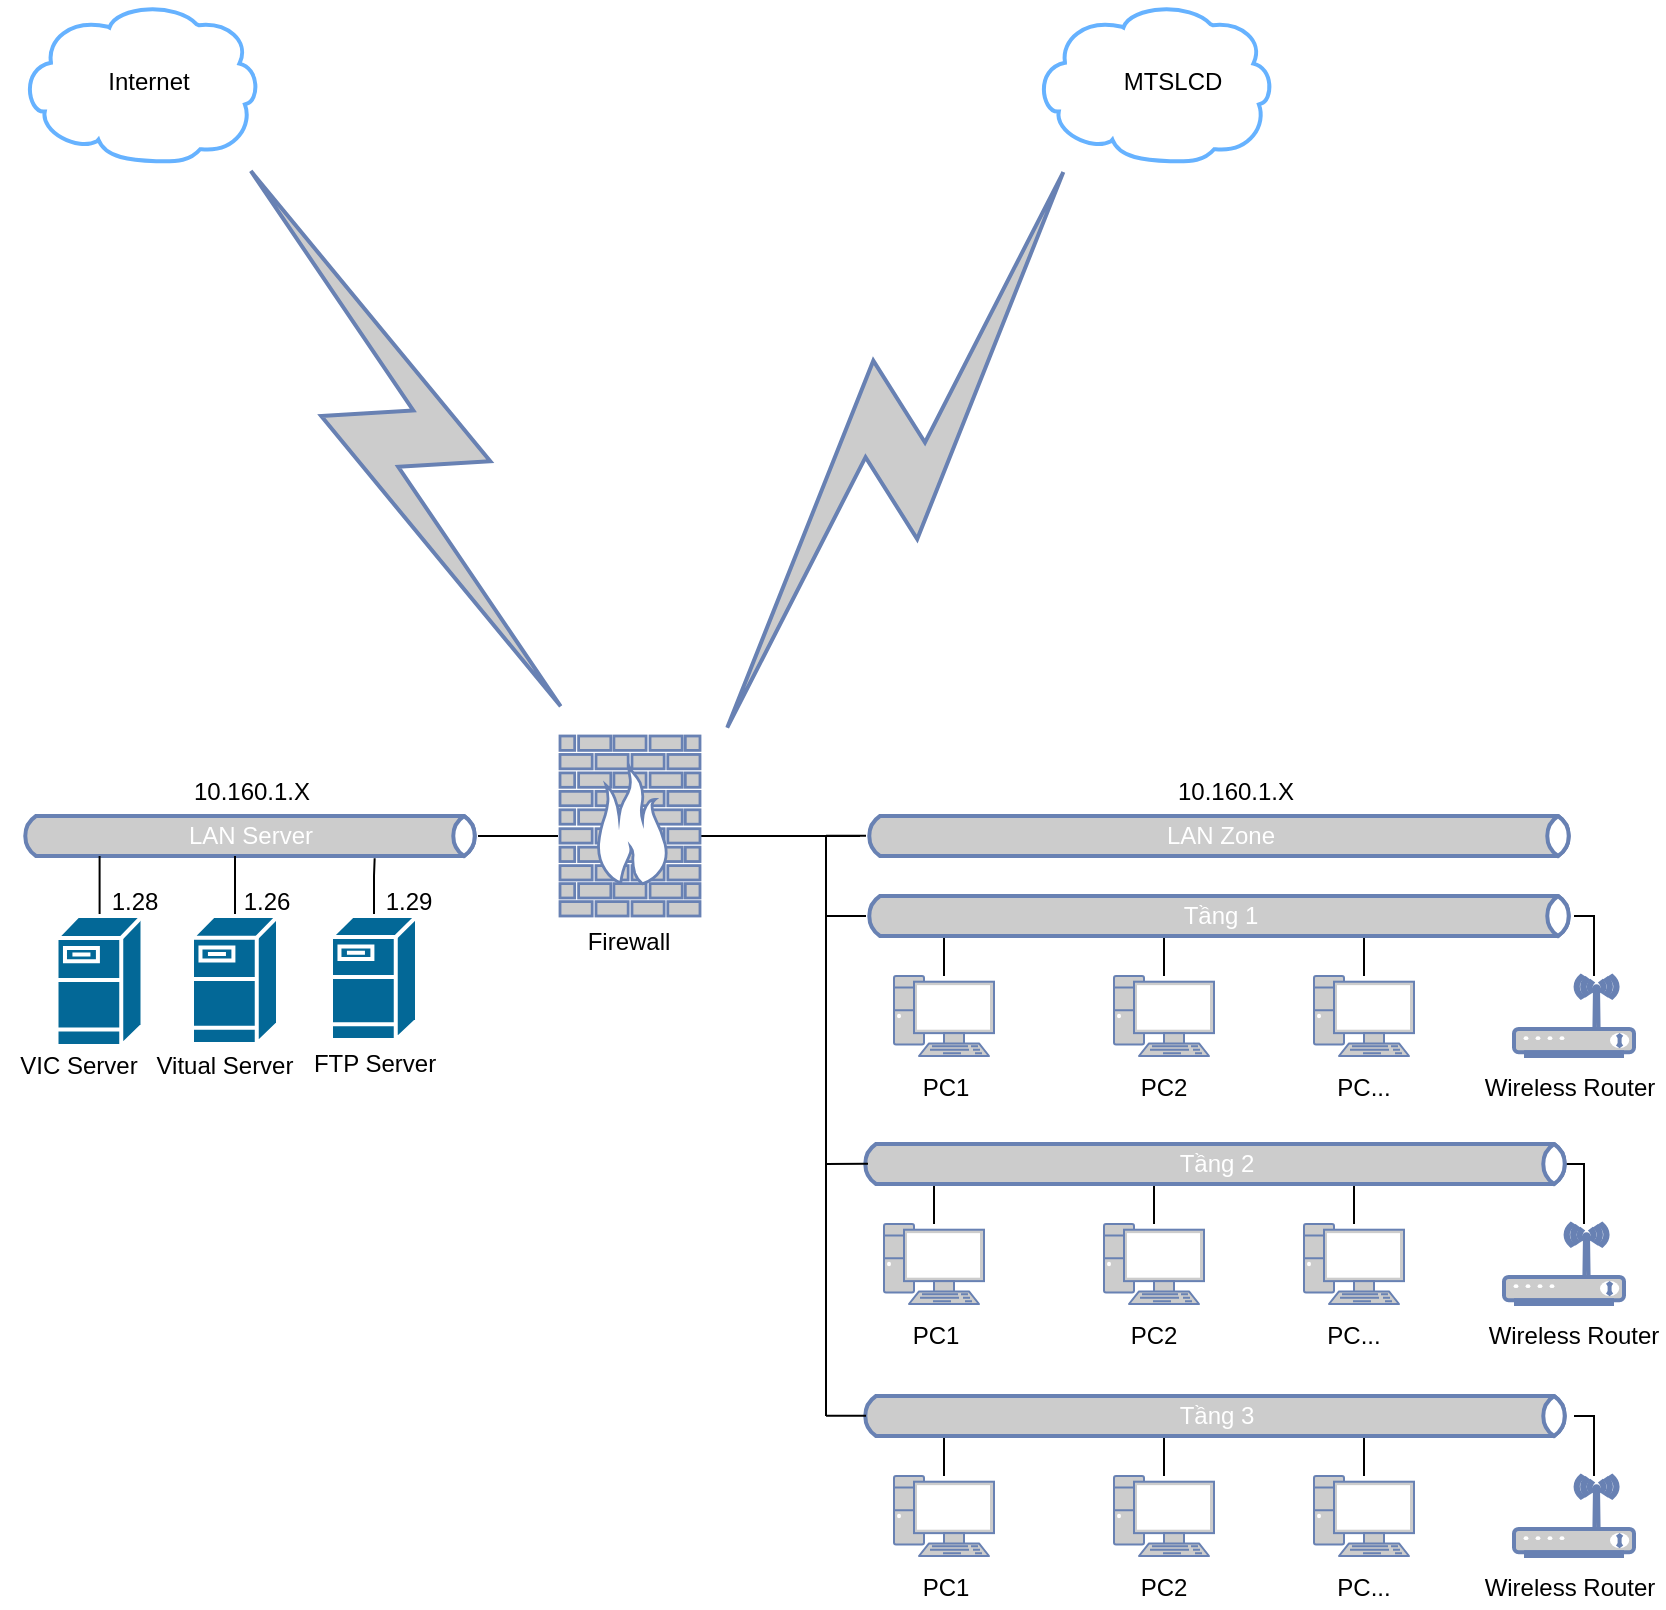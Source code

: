 <mxfile version="16.2.2" type="github">
  <diagram id="vFVZr5ZUK7QjxJgk3TGd" name="Page-1">
    <mxGraphModel dx="1038" dy="579" grid="0" gridSize="10" guides="1" tooltips="1" connect="1" arrows="1" fold="1" page="1" pageScale="1" pageWidth="850" pageHeight="1100" math="0" shadow="0">
      <root>
        <mxCell id="0" />
        <mxCell id="1" parent="0" />
        <mxCell id="_GwrwizW0Nzzv00RuE5P-2" value="LAN Zone" style="html=1;outlineConnect=0;fillColor=#CCCCCC;strokeColor=#6881B3;gradientColor=none;gradientDirection=north;strokeWidth=2;shape=mxgraph.networks.bus;gradientColor=none;gradientDirection=north;fontColor=#ffffff;perimeter=backbonePerimeter;backboneSize=20;" parent="1" vertex="1">
          <mxGeometry x="432" y="427" width="355" height="20" as="geometry" />
        </mxCell>
        <mxCell id="_GwrwizW0Nzzv00RuE5P-4" value="LAN Server" style="html=1;outlineConnect=0;fillColor=#CCCCCC;strokeColor=#6881B3;gradientColor=none;gradientDirection=north;strokeWidth=2;shape=mxgraph.networks.bus;gradientColor=none;gradientDirection=north;fontColor=#ffffff;perimeter=backbonePerimeter;backboneSize=20;" parent="1" vertex="1">
          <mxGeometry x="10" y="427" width="230" height="20" as="geometry" />
        </mxCell>
        <mxCell id="_GwrwizW0Nzzv00RuE5P-23" style="edgeStyle=none;rounded=0;orthogonalLoop=1;jettySize=auto;html=1;endArrow=none;endFill=0;" parent="1" source="_GwrwizW0Nzzv00RuE5P-6" target="_GwrwizW0Nzzv00RuE5P-22" edge="1">
          <mxGeometry relative="1" as="geometry" />
        </mxCell>
        <mxCell id="_GwrwizW0Nzzv00RuE5P-6" value="" style="fontColor=#0066CC;verticalAlign=top;verticalLabelPosition=bottom;labelPosition=center;align=center;html=1;outlineConnect=0;fillColor=#CCCCCC;strokeColor=#6881B3;gradientColor=none;gradientDirection=north;strokeWidth=2;shape=mxgraph.networks.pc;" parent="1" vertex="1">
          <mxGeometry x="447" y="507" width="50" height="40" as="geometry" />
        </mxCell>
        <mxCell id="_GwrwizW0Nzzv00RuE5P-8" value="" style="fontColor=#0066CC;verticalAlign=top;verticalLabelPosition=bottom;labelPosition=center;align=center;html=1;outlineConnect=0;fillColor=#CCCCCC;strokeColor=#6881B3;gradientColor=none;gradientDirection=north;strokeWidth=2;shape=mxgraph.networks.wireless_modem;" parent="1" vertex="1">
          <mxGeometry x="757" y="507" width="60" height="40" as="geometry" />
        </mxCell>
        <mxCell id="_GwrwizW0Nzzv00RuE5P-24" style="edgeStyle=none;rounded=0;orthogonalLoop=1;jettySize=auto;html=1;endArrow=none;endFill=0;" parent="1" source="_GwrwizW0Nzzv00RuE5P-9" target="_GwrwizW0Nzzv00RuE5P-22" edge="1">
          <mxGeometry relative="1" as="geometry" />
        </mxCell>
        <mxCell id="_GwrwizW0Nzzv00RuE5P-9" value="" style="fontColor=#0066CC;verticalAlign=top;verticalLabelPosition=bottom;labelPosition=center;align=center;html=1;outlineConnect=0;fillColor=#CCCCCC;strokeColor=#6881B3;gradientColor=none;gradientDirection=north;strokeWidth=2;shape=mxgraph.networks.pc;" parent="1" vertex="1">
          <mxGeometry x="557" y="507" width="50" height="40" as="geometry" />
        </mxCell>
        <mxCell id="_GwrwizW0Nzzv00RuE5P-25" style="edgeStyle=none;rounded=0;orthogonalLoop=1;jettySize=auto;html=1;endArrow=none;endFill=0;" parent="1" source="_GwrwizW0Nzzv00RuE5P-11" target="_GwrwizW0Nzzv00RuE5P-22" edge="1">
          <mxGeometry relative="1" as="geometry" />
        </mxCell>
        <mxCell id="_GwrwizW0Nzzv00RuE5P-11" value="" style="fontColor=#0066CC;verticalAlign=top;verticalLabelPosition=bottom;labelPosition=center;align=center;html=1;outlineConnect=0;fillColor=#CCCCCC;strokeColor=#6881B3;gradientColor=none;gradientDirection=north;strokeWidth=2;shape=mxgraph.networks.pc;" parent="1" vertex="1">
          <mxGeometry x="657" y="507" width="50" height="40" as="geometry" />
        </mxCell>
        <mxCell id="_GwrwizW0Nzzv00RuE5P-18" value="PC1" style="text;html=1;strokeColor=none;fillColor=none;align=center;verticalAlign=middle;whiteSpace=wrap;rounded=0;" parent="1" vertex="1">
          <mxGeometry x="443" y="553" width="60" height="20" as="geometry" />
        </mxCell>
        <mxCell id="_GwrwizW0Nzzv00RuE5P-19" value="PC2" style="text;html=1;strokeColor=none;fillColor=none;align=center;verticalAlign=middle;whiteSpace=wrap;rounded=0;" parent="1" vertex="1">
          <mxGeometry x="552" y="553" width="60" height="20" as="geometry" />
        </mxCell>
        <mxCell id="_GwrwizW0Nzzv00RuE5P-20" value="PC..." style="text;html=1;strokeColor=none;fillColor=none;align=center;verticalAlign=middle;whiteSpace=wrap;rounded=0;" parent="1" vertex="1">
          <mxGeometry x="652" y="553" width="60" height="20" as="geometry" />
        </mxCell>
        <mxCell id="_GwrwizW0Nzzv00RuE5P-21" value="Wireless Router" style="text;html=1;strokeColor=none;fillColor=none;align=center;verticalAlign=middle;whiteSpace=wrap;rounded=0;" parent="1" vertex="1">
          <mxGeometry x="740" y="553" width="90" height="20" as="geometry" />
        </mxCell>
        <mxCell id="_GwrwizW0Nzzv00RuE5P-27" style="edgeStyle=orthogonalEdgeStyle;rounded=0;orthogonalLoop=1;jettySize=auto;html=1;endArrow=none;endFill=0;" parent="1" target="_GwrwizW0Nzzv00RuE5P-8" edge="1">
          <mxGeometry relative="1" as="geometry">
            <mxPoint x="827" y="507" as="targetPoint" />
            <mxPoint x="787" y="477" as="sourcePoint" />
            <Array as="points">
              <mxPoint x="797" y="477" />
            </Array>
          </mxGeometry>
        </mxCell>
        <mxCell id="_GwrwizW0Nzzv00RuE5P-22" value="Tầng 1" style="html=1;outlineConnect=0;fillColor=#CCCCCC;strokeColor=#6881B3;gradientColor=none;gradientDirection=north;strokeWidth=2;shape=mxgraph.networks.bus;gradientColor=none;gradientDirection=north;fontColor=#ffffff;perimeter=backbonePerimeter;backboneSize=20;" parent="1" vertex="1">
          <mxGeometry x="432" y="467" width="355" height="20" as="geometry" />
        </mxCell>
        <mxCell id="_GwrwizW0Nzzv00RuE5P-28" style="edgeStyle=none;rounded=0;orthogonalLoop=1;jettySize=auto;html=1;endArrow=none;endFill=0;" parent="1" source="_GwrwizW0Nzzv00RuE5P-29" target="_GwrwizW0Nzzv00RuE5P-40" edge="1">
          <mxGeometry relative="1" as="geometry" />
        </mxCell>
        <mxCell id="_GwrwizW0Nzzv00RuE5P-29" value="" style="fontColor=#0066CC;verticalAlign=top;verticalLabelPosition=bottom;labelPosition=center;align=center;html=1;outlineConnect=0;fillColor=#CCCCCC;strokeColor=#6881B3;gradientColor=none;gradientDirection=north;strokeWidth=2;shape=mxgraph.networks.pc;" parent="1" vertex="1">
          <mxGeometry x="442" y="631" width="50" height="40" as="geometry" />
        </mxCell>
        <mxCell id="_GwrwizW0Nzzv00RuE5P-30" value="" style="fontColor=#0066CC;verticalAlign=top;verticalLabelPosition=bottom;labelPosition=center;align=center;html=1;outlineConnect=0;fillColor=#CCCCCC;strokeColor=#6881B3;gradientColor=none;gradientDirection=north;strokeWidth=2;shape=mxgraph.networks.wireless_modem;" parent="1" vertex="1">
          <mxGeometry x="752" y="631" width="60" height="40" as="geometry" />
        </mxCell>
        <mxCell id="_GwrwizW0Nzzv00RuE5P-31" style="edgeStyle=none;rounded=0;orthogonalLoop=1;jettySize=auto;html=1;endArrow=none;endFill=0;" parent="1" source="_GwrwizW0Nzzv00RuE5P-32" target="_GwrwizW0Nzzv00RuE5P-40" edge="1">
          <mxGeometry relative="1" as="geometry" />
        </mxCell>
        <mxCell id="_GwrwizW0Nzzv00RuE5P-32" value="" style="fontColor=#0066CC;verticalAlign=top;verticalLabelPosition=bottom;labelPosition=center;align=center;html=1;outlineConnect=0;fillColor=#CCCCCC;strokeColor=#6881B3;gradientColor=none;gradientDirection=north;strokeWidth=2;shape=mxgraph.networks.pc;" parent="1" vertex="1">
          <mxGeometry x="552" y="631" width="50" height="40" as="geometry" />
        </mxCell>
        <mxCell id="_GwrwizW0Nzzv00RuE5P-33" style="edgeStyle=none;rounded=0;orthogonalLoop=1;jettySize=auto;html=1;endArrow=none;endFill=0;" parent="1" source="_GwrwizW0Nzzv00RuE5P-34" target="_GwrwizW0Nzzv00RuE5P-40" edge="1">
          <mxGeometry relative="1" as="geometry" />
        </mxCell>
        <mxCell id="_GwrwizW0Nzzv00RuE5P-34" value="" style="fontColor=#0066CC;verticalAlign=top;verticalLabelPosition=bottom;labelPosition=center;align=center;html=1;outlineConnect=0;fillColor=#CCCCCC;strokeColor=#6881B3;gradientColor=none;gradientDirection=north;strokeWidth=2;shape=mxgraph.networks.pc;" parent="1" vertex="1">
          <mxGeometry x="652" y="631" width="50" height="40" as="geometry" />
        </mxCell>
        <mxCell id="_GwrwizW0Nzzv00RuE5P-35" value="PC1" style="text;html=1;strokeColor=none;fillColor=none;align=center;verticalAlign=middle;whiteSpace=wrap;rounded=0;" parent="1" vertex="1">
          <mxGeometry x="438" y="677" width="60" height="20" as="geometry" />
        </mxCell>
        <mxCell id="_GwrwizW0Nzzv00RuE5P-36" value="PC2" style="text;html=1;strokeColor=none;fillColor=none;align=center;verticalAlign=middle;whiteSpace=wrap;rounded=0;" parent="1" vertex="1">
          <mxGeometry x="547" y="677" width="60" height="20" as="geometry" />
        </mxCell>
        <mxCell id="_GwrwizW0Nzzv00RuE5P-37" value="PC..." style="text;html=1;strokeColor=none;fillColor=none;align=center;verticalAlign=middle;whiteSpace=wrap;rounded=0;" parent="1" vertex="1">
          <mxGeometry x="647" y="677" width="60" height="20" as="geometry" />
        </mxCell>
        <mxCell id="_GwrwizW0Nzzv00RuE5P-38" value="Wireless Router" style="text;html=1;strokeColor=none;fillColor=none;align=center;verticalAlign=middle;whiteSpace=wrap;rounded=0;" parent="1" vertex="1">
          <mxGeometry x="742" y="677" width="90" height="20" as="geometry" />
        </mxCell>
        <mxCell id="_GwrwizW0Nzzv00RuE5P-39" style="edgeStyle=orthogonalEdgeStyle;rounded=0;orthogonalLoop=1;jettySize=auto;html=1;endArrow=none;endFill=0;" parent="1" target="_GwrwizW0Nzzv00RuE5P-30" edge="1">
          <mxGeometry relative="1" as="geometry">
            <mxPoint x="822" y="631" as="targetPoint" />
            <mxPoint x="782" y="601" as="sourcePoint" />
            <Array as="points">
              <mxPoint x="792" y="601" />
            </Array>
          </mxGeometry>
        </mxCell>
        <mxCell id="_GwrwizW0Nzzv00RuE5P-40" value="Tầng 2" style="html=1;outlineConnect=0;fillColor=#CCCCCC;strokeColor=#6881B3;gradientColor=none;gradientDirection=north;strokeWidth=2;shape=mxgraph.networks.bus;gradientColor=none;gradientDirection=north;fontColor=#ffffff;perimeter=backbonePerimeter;backboneSize=20;" parent="1" vertex="1">
          <mxGeometry x="430" y="591" width="355" height="20" as="geometry" />
        </mxCell>
        <mxCell id="_GwrwizW0Nzzv00RuE5P-41" style="edgeStyle=none;rounded=0;orthogonalLoop=1;jettySize=auto;html=1;endArrow=none;endFill=0;" parent="1" source="_GwrwizW0Nzzv00RuE5P-42" target="_GwrwizW0Nzzv00RuE5P-53" edge="1">
          <mxGeometry relative="1" as="geometry" />
        </mxCell>
        <mxCell id="_GwrwizW0Nzzv00RuE5P-42" value="" style="fontColor=#0066CC;verticalAlign=top;verticalLabelPosition=bottom;labelPosition=center;align=center;html=1;outlineConnect=0;fillColor=#CCCCCC;strokeColor=#6881B3;gradientColor=none;gradientDirection=north;strokeWidth=2;shape=mxgraph.networks.pc;" parent="1" vertex="1">
          <mxGeometry x="447" y="757" width="50" height="40" as="geometry" />
        </mxCell>
        <mxCell id="_GwrwizW0Nzzv00RuE5P-43" value="" style="fontColor=#0066CC;verticalAlign=top;verticalLabelPosition=bottom;labelPosition=center;align=center;html=1;outlineConnect=0;fillColor=#CCCCCC;strokeColor=#6881B3;gradientColor=none;gradientDirection=north;strokeWidth=2;shape=mxgraph.networks.wireless_modem;" parent="1" vertex="1">
          <mxGeometry x="757" y="757" width="60" height="40" as="geometry" />
        </mxCell>
        <mxCell id="_GwrwizW0Nzzv00RuE5P-44" style="edgeStyle=none;rounded=0;orthogonalLoop=1;jettySize=auto;html=1;endArrow=none;endFill=0;" parent="1" source="_GwrwizW0Nzzv00RuE5P-45" target="_GwrwizW0Nzzv00RuE5P-53" edge="1">
          <mxGeometry relative="1" as="geometry" />
        </mxCell>
        <mxCell id="_GwrwizW0Nzzv00RuE5P-45" value="" style="fontColor=#0066CC;verticalAlign=top;verticalLabelPosition=bottom;labelPosition=center;align=center;html=1;outlineConnect=0;fillColor=#CCCCCC;strokeColor=#6881B3;gradientColor=none;gradientDirection=north;strokeWidth=2;shape=mxgraph.networks.pc;" parent="1" vertex="1">
          <mxGeometry x="557" y="757" width="50" height="40" as="geometry" />
        </mxCell>
        <mxCell id="_GwrwizW0Nzzv00RuE5P-46" style="edgeStyle=none;rounded=0;orthogonalLoop=1;jettySize=auto;html=1;endArrow=none;endFill=0;" parent="1" source="_GwrwizW0Nzzv00RuE5P-47" target="_GwrwizW0Nzzv00RuE5P-53" edge="1">
          <mxGeometry relative="1" as="geometry" />
        </mxCell>
        <mxCell id="_GwrwizW0Nzzv00RuE5P-47" value="" style="fontColor=#0066CC;verticalAlign=top;verticalLabelPosition=bottom;labelPosition=center;align=center;html=1;outlineConnect=0;fillColor=#CCCCCC;strokeColor=#6881B3;gradientColor=none;gradientDirection=north;strokeWidth=2;shape=mxgraph.networks.pc;" parent="1" vertex="1">
          <mxGeometry x="657" y="757" width="50" height="40" as="geometry" />
        </mxCell>
        <mxCell id="_GwrwizW0Nzzv00RuE5P-48" value="PC1" style="text;html=1;strokeColor=none;fillColor=none;align=center;verticalAlign=middle;whiteSpace=wrap;rounded=0;" parent="1" vertex="1">
          <mxGeometry x="443" y="803" width="60" height="20" as="geometry" />
        </mxCell>
        <mxCell id="_GwrwizW0Nzzv00RuE5P-49" value="PC2" style="text;html=1;strokeColor=none;fillColor=none;align=center;verticalAlign=middle;whiteSpace=wrap;rounded=0;" parent="1" vertex="1">
          <mxGeometry x="552" y="803" width="60" height="20" as="geometry" />
        </mxCell>
        <mxCell id="_GwrwizW0Nzzv00RuE5P-50" value="PC..." style="text;html=1;strokeColor=none;fillColor=none;align=center;verticalAlign=middle;whiteSpace=wrap;rounded=0;" parent="1" vertex="1">
          <mxGeometry x="652" y="803" width="60" height="20" as="geometry" />
        </mxCell>
        <mxCell id="_GwrwizW0Nzzv00RuE5P-51" value="Wireless Router" style="text;html=1;strokeColor=none;fillColor=none;align=center;verticalAlign=middle;whiteSpace=wrap;rounded=0;" parent="1" vertex="1">
          <mxGeometry x="740" y="803" width="90" height="20" as="geometry" />
        </mxCell>
        <mxCell id="_GwrwizW0Nzzv00RuE5P-52" style="edgeStyle=orthogonalEdgeStyle;rounded=0;orthogonalLoop=1;jettySize=auto;html=1;endArrow=none;endFill=0;" parent="1" target="_GwrwizW0Nzzv00RuE5P-43" edge="1">
          <mxGeometry relative="1" as="geometry">
            <mxPoint x="827" y="757" as="targetPoint" />
            <mxPoint x="787" y="727" as="sourcePoint" />
            <Array as="points">
              <mxPoint x="797" y="727" />
            </Array>
          </mxGeometry>
        </mxCell>
        <mxCell id="_GwrwizW0Nzzv00RuE5P-53" value="Tầng 3" style="html=1;outlineConnect=0;fillColor=#CCCCCC;strokeColor=#6881B3;gradientColor=none;gradientDirection=north;strokeWidth=2;shape=mxgraph.networks.bus;gradientColor=none;gradientDirection=north;fontColor=#ffffff;perimeter=backbonePerimeter;backboneSize=20;" parent="1" vertex="1">
          <mxGeometry x="430" y="717" width="355" height="20" as="geometry" />
        </mxCell>
        <mxCell id="_GwrwizW0Nzzv00RuE5P-60" value="" style="endArrow=none;html=1;rounded=0;" parent="1" edge="1">
          <mxGeometry width="50" height="50" relative="1" as="geometry">
            <mxPoint x="413" y="727" as="sourcePoint" />
            <mxPoint x="413" y="437" as="targetPoint" />
          </mxGeometry>
        </mxCell>
        <mxCell id="_GwrwizW0Nzzv00RuE5P-61" value="" style="endArrow=none;html=1;rounded=0;" parent="1" edge="1">
          <mxGeometry width="50" height="50" relative="1" as="geometry">
            <mxPoint x="413" y="477" as="sourcePoint" />
            <mxPoint x="433" y="477" as="targetPoint" />
          </mxGeometry>
        </mxCell>
        <mxCell id="_GwrwizW0Nzzv00RuE5P-62" value="" style="endArrow=none;html=1;rounded=0;" parent="1" edge="1">
          <mxGeometry width="50" height="50" relative="1" as="geometry">
            <mxPoint x="413" y="436.83" as="sourcePoint" />
            <mxPoint x="433" y="436.83" as="targetPoint" />
          </mxGeometry>
        </mxCell>
        <mxCell id="_GwrwizW0Nzzv00RuE5P-63" value="" style="endArrow=none;html=1;rounded=0;" parent="1" edge="1">
          <mxGeometry width="50" height="50" relative="1" as="geometry">
            <mxPoint x="413" y="601" as="sourcePoint" />
            <mxPoint x="434" y="600.83" as="targetPoint" />
          </mxGeometry>
        </mxCell>
        <mxCell id="_GwrwizW0Nzzv00RuE5P-64" value="" style="endArrow=none;html=1;rounded=0;" parent="1" edge="1">
          <mxGeometry width="50" height="50" relative="1" as="geometry">
            <mxPoint x="413" y="726.83" as="sourcePoint" />
            <mxPoint x="433" y="726.83" as="targetPoint" />
          </mxGeometry>
        </mxCell>
        <mxCell id="_GwrwizW0Nzzv00RuE5P-88" style="edgeStyle=orthogonalEdgeStyle;rounded=0;orthogonalLoop=1;jettySize=auto;html=1;endArrow=none;endFill=0;" parent="1" source="_GwrwizW0Nzzv00RuE5P-67" target="_GwrwizW0Nzzv00RuE5P-4" edge="1">
          <mxGeometry relative="1" as="geometry">
            <Array as="points">
              <mxPoint x="118" y="447" />
              <mxPoint x="118" y="447" />
            </Array>
          </mxGeometry>
        </mxCell>
        <mxCell id="_GwrwizW0Nzzv00RuE5P-67" value="" style="shape=mxgraph.cisco.servers.fileserver;sketch=0;html=1;pointerEvents=1;dashed=0;fillColor=#036897;strokeColor=#ffffff;strokeWidth=2;verticalLabelPosition=bottom;verticalAlign=top;align=center;outlineConnect=0;" parent="1" vertex="1">
          <mxGeometry x="96" y="477" width="43" height="64" as="geometry" />
        </mxCell>
        <mxCell id="_GwrwizW0Nzzv00RuE5P-68" value="Vitual Server" style="text;html=1;strokeColor=none;fillColor=none;align=center;verticalAlign=middle;whiteSpace=wrap;rounded=0;" parent="1" vertex="1">
          <mxGeometry x="73" y="542" width="78.5" height="20" as="geometry" />
        </mxCell>
        <mxCell id="_GwrwizW0Nzzv00RuE5P-97" style="edgeStyle=orthogonalEdgeStyle;rounded=0;orthogonalLoop=1;jettySize=auto;html=1;endArrow=none;endFill=0;" parent="1" source="_GwrwizW0Nzzv00RuE5P-69" edge="1">
          <mxGeometry relative="1" as="geometry">
            <mxPoint x="430" y="437" as="targetPoint" />
            <Array as="points">
              <mxPoint x="370" y="437" />
              <mxPoint x="370" y="437" />
            </Array>
          </mxGeometry>
        </mxCell>
        <mxCell id="_GwrwizW0Nzzv00RuE5P-100" style="edgeStyle=none;rounded=0;orthogonalLoop=1;jettySize=auto;html=1;endArrow=none;endFill=0;" parent="1" edge="1">
          <mxGeometry relative="1" as="geometry">
            <mxPoint x="279" y="437" as="sourcePoint" />
            <mxPoint x="239" y="437" as="targetPoint" />
          </mxGeometry>
        </mxCell>
        <mxCell id="_GwrwizW0Nzzv00RuE5P-69" value="" style="fontColor=#0066CC;verticalAlign=top;verticalLabelPosition=bottom;labelPosition=center;align=center;html=1;outlineConnect=0;fillColor=#CCCCCC;strokeColor=#6881B3;gradientColor=none;gradientDirection=north;strokeWidth=2;shape=mxgraph.networks.firewall;" parent="1" vertex="1">
          <mxGeometry x="280" y="387" width="70" height="90" as="geometry" />
        </mxCell>
        <mxCell id="_GwrwizW0Nzzv00RuE5P-70" value="" style="shape=mxgraph.cisco.storage.cloud;sketch=0;html=1;pointerEvents=1;dashed=0;fillColor=none;strokeColor=#66B2FF;strokeWidth=2;verticalLabelPosition=bottom;verticalAlign=top;align=center;outlineConnect=0;" parent="1" vertex="1">
          <mxGeometry x="10" y="20" width="120" height="80" as="geometry" />
        </mxCell>
        <mxCell id="_GwrwizW0Nzzv00RuE5P-71" value="" style="shape=mxgraph.cisco.storage.cloud;sketch=0;html=1;pointerEvents=1;dashed=0;fillColor=none;strokeColor=#66B2FF;strokeWidth=2;verticalLabelPosition=bottom;verticalAlign=top;align=center;outlineConnect=0;" parent="1" vertex="1">
          <mxGeometry x="517" y="20" width="120" height="80" as="geometry" />
        </mxCell>
        <mxCell id="_GwrwizW0Nzzv00RuE5P-72" value="Internet" style="text;html=1;strokeColor=none;fillColor=none;align=center;verticalAlign=middle;whiteSpace=wrap;rounded=0;" parent="1" vertex="1">
          <mxGeometry x="34.5" y="50" width="78.5" height="20" as="geometry" />
        </mxCell>
        <mxCell id="_GwrwizW0Nzzv00RuE5P-73" value="MTSLCD" style="text;html=1;strokeColor=none;fillColor=none;align=center;verticalAlign=middle;whiteSpace=wrap;rounded=0;" parent="1" vertex="1">
          <mxGeometry x="547" y="50" width="78.5" height="20" as="geometry" />
        </mxCell>
        <mxCell id="_GwrwizW0Nzzv00RuE5P-74" value="Firewall" style="text;html=1;strokeColor=none;fillColor=none;align=center;verticalAlign=middle;whiteSpace=wrap;rounded=0;" parent="1" vertex="1">
          <mxGeometry x="275" y="480" width="78.5" height="20" as="geometry" />
        </mxCell>
        <mxCell id="_GwrwizW0Nzzv00RuE5P-76" value="" style="html=1;outlineConnect=0;fillColor=#CCCCCC;strokeColor=#6881B3;gradientColor=none;gradientDirection=north;strokeWidth=2;shape=mxgraph.networks.comm_link_edge;html=1;rounded=0;endArrow=none;endFill=0;entryX=0.2;entryY=0.87;entryDx=0;entryDy=0;entryPerimeter=0;exitX=1.061;exitY=0.125;exitDx=0;exitDy=0;exitPerimeter=0;" parent="1" source="_GwrwizW0Nzzv00RuE5P-69" target="_GwrwizW0Nzzv00RuE5P-71" edge="1">
          <mxGeometry width="100" height="100" relative="1" as="geometry">
            <mxPoint x="354.25" y="190" as="sourcePoint" />
            <mxPoint x="454.25" y="90" as="targetPoint" />
          </mxGeometry>
        </mxCell>
        <mxCell id="_GwrwizW0Nzzv00RuE5P-79" value="" style="html=1;outlineConnect=0;fillColor=#CCCCCC;strokeColor=#6881B3;gradientColor=none;gradientDirection=north;strokeWidth=2;shape=mxgraph.networks.comm_link_edge;html=1;rounded=0;endArrow=none;endFill=0;entryX=0.89;entryY=0.87;entryDx=0;entryDy=0;entryPerimeter=0;" parent="1" source="_GwrwizW0Nzzv00RuE5P-69" target="_GwrwizW0Nzzv00RuE5P-70" edge="1">
          <mxGeometry width="100" height="100" relative="1" as="geometry">
            <mxPoint x="270" y="190" as="sourcePoint" />
            <mxPoint x="340" y="80" as="targetPoint" />
          </mxGeometry>
        </mxCell>
        <mxCell id="_GwrwizW0Nzzv00RuE5P-80" value="10.160.1.X" style="text;html=1;strokeColor=none;fillColor=none;align=center;verticalAlign=middle;whiteSpace=wrap;rounded=0;" parent="1" vertex="1">
          <mxGeometry x="588" y="405" width="60" height="20" as="geometry" />
        </mxCell>
        <mxCell id="_GwrwizW0Nzzv00RuE5P-81" value="10.160.1.X" style="text;html=1;strokeColor=none;fillColor=none;align=center;verticalAlign=middle;whiteSpace=wrap;rounded=0;" parent="1" vertex="1">
          <mxGeometry x="95.5" y="405" width="60" height="20" as="geometry" />
        </mxCell>
        <mxCell id="_GwrwizW0Nzzv00RuE5P-91" style="edgeStyle=orthogonalEdgeStyle;rounded=0;orthogonalLoop=1;jettySize=auto;html=1;entryX=0.771;entryY=1.055;entryDx=0;entryDy=0;entryPerimeter=0;endArrow=none;endFill=0;" parent="1" source="_GwrwizW0Nzzv00RuE5P-82" target="_GwrwizW0Nzzv00RuE5P-4" edge="1">
          <mxGeometry relative="1" as="geometry" />
        </mxCell>
        <mxCell id="_GwrwizW0Nzzv00RuE5P-82" value="" style="shape=mxgraph.cisco.servers.fileserver;sketch=0;html=1;pointerEvents=1;dashed=0;fillColor=#036897;strokeColor=#ffffff;strokeWidth=2;verticalLabelPosition=bottom;verticalAlign=top;align=center;outlineConnect=0;" parent="1" vertex="1">
          <mxGeometry x="165.5" y="477" width="43" height="62" as="geometry" />
        </mxCell>
        <mxCell id="_GwrwizW0Nzzv00RuE5P-83" value="FTP Server" style="text;html=1;strokeColor=none;fillColor=none;align=center;verticalAlign=middle;whiteSpace=wrap;rounded=0;" parent="1" vertex="1">
          <mxGeometry x="147.75" y="541" width="78.5" height="20" as="geometry" />
        </mxCell>
        <mxCell id="_GwrwizW0Nzzv00RuE5P-92" style="edgeStyle=orthogonalEdgeStyle;rounded=0;orthogonalLoop=1;jettySize=auto;html=1;endArrow=none;endFill=0;" parent="1" source="_GwrwizW0Nzzv00RuE5P-84" target="_GwrwizW0Nzzv00RuE5P-4" edge="1">
          <mxGeometry relative="1" as="geometry">
            <Array as="points">
              <mxPoint x="50" y="460" />
              <mxPoint x="50" y="460" />
            </Array>
          </mxGeometry>
        </mxCell>
        <mxCell id="_GwrwizW0Nzzv00RuE5P-84" value="" style="shape=mxgraph.cisco.servers.fileserver;sketch=0;html=1;pointerEvents=1;dashed=0;fillColor=#036897;strokeColor=#ffffff;strokeWidth=2;verticalLabelPosition=bottom;verticalAlign=top;align=center;outlineConnect=0;" parent="1" vertex="1">
          <mxGeometry x="28.25" y="477" width="43" height="65" as="geometry" />
        </mxCell>
        <mxCell id="_GwrwizW0Nzzv00RuE5P-85" value="VIC Server" style="text;html=1;strokeColor=none;fillColor=none;align=center;verticalAlign=middle;whiteSpace=wrap;rounded=0;" parent="1" vertex="1">
          <mxGeometry y="542" width="78.5" height="20" as="geometry" />
        </mxCell>
        <mxCell id="_GwrwizW0Nzzv00RuE5P-93" value="1.29" style="text;html=1;strokeColor=none;fillColor=none;align=center;verticalAlign=middle;whiteSpace=wrap;rounded=0;" parent="1" vertex="1">
          <mxGeometry x="190" y="460" width="28.5" height="20" as="geometry" />
        </mxCell>
        <mxCell id="_GwrwizW0Nzzv00RuE5P-94" value="1.26" style="text;html=1;strokeColor=none;fillColor=none;align=center;verticalAlign=middle;whiteSpace=wrap;rounded=0;" parent="1" vertex="1">
          <mxGeometry x="119.25" y="460" width="28.5" height="20" as="geometry" />
        </mxCell>
        <mxCell id="_GwrwizW0Nzzv00RuE5P-95" value="1.28" style="text;html=1;strokeColor=none;fillColor=none;align=center;verticalAlign=middle;whiteSpace=wrap;rounded=0;" parent="1" vertex="1">
          <mxGeometry x="52.5" y="460" width="28.5" height="20" as="geometry" />
        </mxCell>
      </root>
    </mxGraphModel>
  </diagram>
</mxfile>
